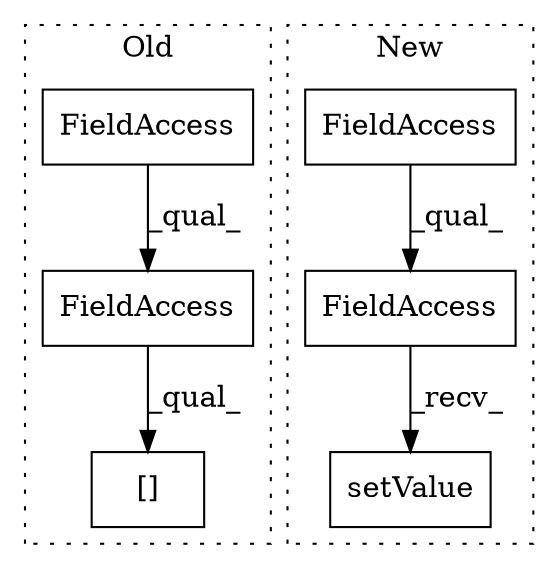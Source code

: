 digraph G {
subgraph cluster0 {
1 [label="[]" a="2" s="1269,1317" l="27,1" shape="box"];
4 [label="FieldAccess" a="22" s="1269" l="26" shape="box"];
5 [label="FieldAccess" a="22" s="1269" l="20" shape="box"];
label = "Old";
style="dotted";
}
subgraph cluster1 {
2 [label="setValue" a="32" s="8046,8112" l="9,1" shape="box"];
3 [label="FieldAccess" a="22" s="8013" l="32" shape="box"];
6 [label="FieldAccess" a="22" s="8013" l="23" shape="box"];
label = "New";
style="dotted";
}
3 -> 2 [label="_recv_"];
4 -> 1 [label="_qual_"];
5 -> 4 [label="_qual_"];
6 -> 3 [label="_qual_"];
}